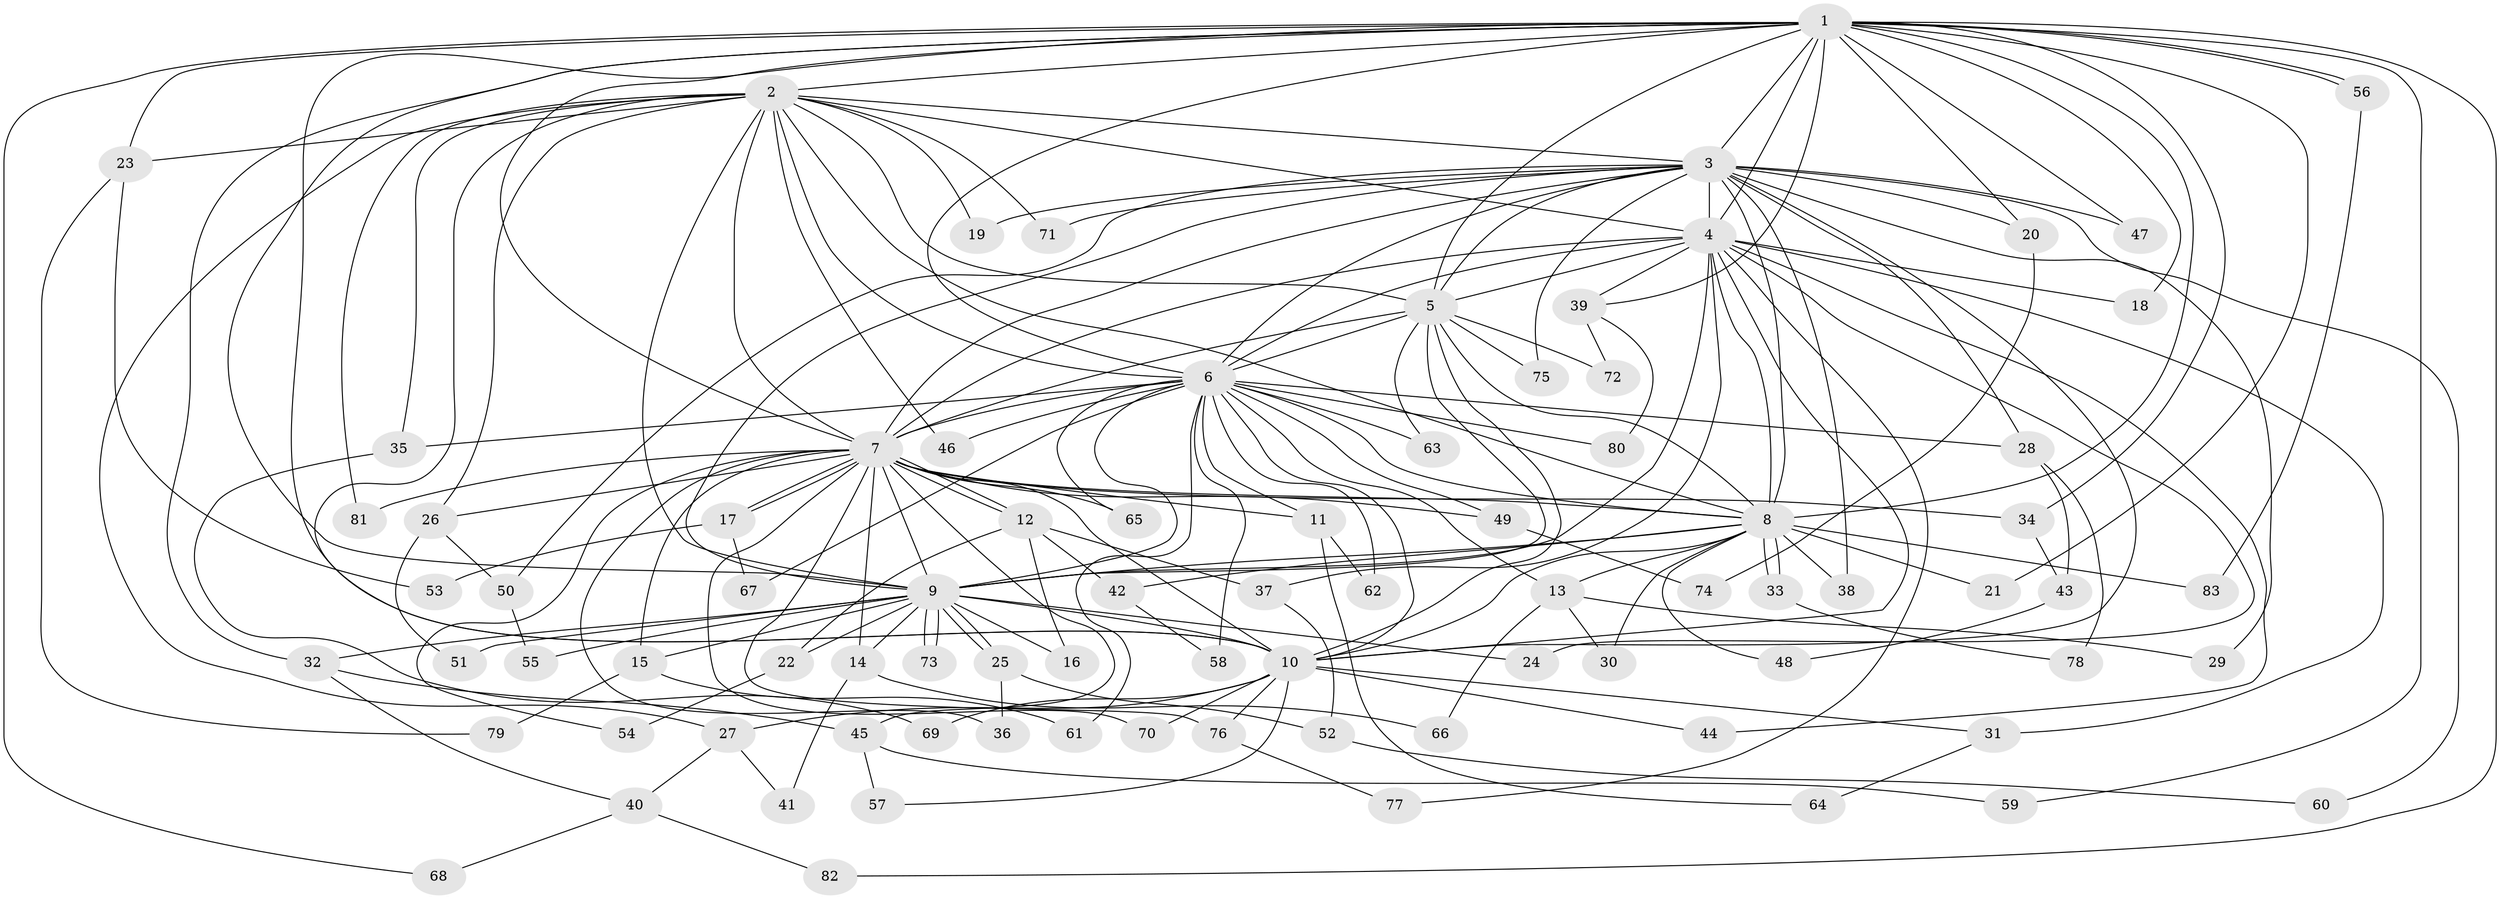 // Generated by graph-tools (version 1.1) at 2025/46/03/09/25 04:46:15]
// undirected, 83 vertices, 191 edges
graph export_dot {
graph [start="1"]
  node [color=gray90,style=filled];
  1;
  2;
  3;
  4;
  5;
  6;
  7;
  8;
  9;
  10;
  11;
  12;
  13;
  14;
  15;
  16;
  17;
  18;
  19;
  20;
  21;
  22;
  23;
  24;
  25;
  26;
  27;
  28;
  29;
  30;
  31;
  32;
  33;
  34;
  35;
  36;
  37;
  38;
  39;
  40;
  41;
  42;
  43;
  44;
  45;
  46;
  47;
  48;
  49;
  50;
  51;
  52;
  53;
  54;
  55;
  56;
  57;
  58;
  59;
  60;
  61;
  62;
  63;
  64;
  65;
  66;
  67;
  68;
  69;
  70;
  71;
  72;
  73;
  74;
  75;
  76;
  77;
  78;
  79;
  80;
  81;
  82;
  83;
  1 -- 2;
  1 -- 3;
  1 -- 4;
  1 -- 5;
  1 -- 6;
  1 -- 7;
  1 -- 8;
  1 -- 9;
  1 -- 10;
  1 -- 18;
  1 -- 20;
  1 -- 21;
  1 -- 23;
  1 -- 32;
  1 -- 34;
  1 -- 39;
  1 -- 47;
  1 -- 56;
  1 -- 56;
  1 -- 59;
  1 -- 68;
  1 -- 82;
  2 -- 3;
  2 -- 4;
  2 -- 5;
  2 -- 6;
  2 -- 7;
  2 -- 8;
  2 -- 9;
  2 -- 10;
  2 -- 19;
  2 -- 23;
  2 -- 26;
  2 -- 27;
  2 -- 35;
  2 -- 46;
  2 -- 71;
  2 -- 81;
  3 -- 4;
  3 -- 5;
  3 -- 6;
  3 -- 7;
  3 -- 8;
  3 -- 9;
  3 -- 10;
  3 -- 19;
  3 -- 20;
  3 -- 28;
  3 -- 29;
  3 -- 38;
  3 -- 47;
  3 -- 50;
  3 -- 60;
  3 -- 71;
  3 -- 75;
  4 -- 5;
  4 -- 6;
  4 -- 7;
  4 -- 8;
  4 -- 9;
  4 -- 10;
  4 -- 18;
  4 -- 24;
  4 -- 31;
  4 -- 37;
  4 -- 39;
  4 -- 44;
  4 -- 77;
  5 -- 6;
  5 -- 7;
  5 -- 8;
  5 -- 9;
  5 -- 10;
  5 -- 63;
  5 -- 72;
  5 -- 75;
  6 -- 7;
  6 -- 8;
  6 -- 9;
  6 -- 10;
  6 -- 11;
  6 -- 13;
  6 -- 28;
  6 -- 35;
  6 -- 46;
  6 -- 49;
  6 -- 58;
  6 -- 61;
  6 -- 62;
  6 -- 63;
  6 -- 65;
  6 -- 67;
  6 -- 80;
  7 -- 8;
  7 -- 9;
  7 -- 10;
  7 -- 11;
  7 -- 12;
  7 -- 12;
  7 -- 14;
  7 -- 15;
  7 -- 17;
  7 -- 17;
  7 -- 26;
  7 -- 34;
  7 -- 36;
  7 -- 45;
  7 -- 49;
  7 -- 54;
  7 -- 65;
  7 -- 70;
  7 -- 76;
  7 -- 81;
  8 -- 9;
  8 -- 10;
  8 -- 13;
  8 -- 21;
  8 -- 30;
  8 -- 33;
  8 -- 33;
  8 -- 38;
  8 -- 42;
  8 -- 48;
  8 -- 83;
  9 -- 10;
  9 -- 14;
  9 -- 15;
  9 -- 16;
  9 -- 22;
  9 -- 24;
  9 -- 25;
  9 -- 25;
  9 -- 32;
  9 -- 51;
  9 -- 55;
  9 -- 73;
  9 -- 73;
  10 -- 27;
  10 -- 31;
  10 -- 44;
  10 -- 57;
  10 -- 69;
  10 -- 70;
  10 -- 76;
  11 -- 62;
  11 -- 64;
  12 -- 16;
  12 -- 22;
  12 -- 37;
  12 -- 42;
  13 -- 29;
  13 -- 30;
  13 -- 66;
  14 -- 41;
  14 -- 66;
  15 -- 61;
  15 -- 79;
  17 -- 53;
  17 -- 67;
  20 -- 74;
  22 -- 54;
  23 -- 53;
  23 -- 79;
  25 -- 36;
  25 -- 52;
  26 -- 50;
  26 -- 51;
  27 -- 40;
  27 -- 41;
  28 -- 43;
  28 -- 78;
  31 -- 64;
  32 -- 40;
  32 -- 45;
  33 -- 78;
  34 -- 43;
  35 -- 69;
  37 -- 52;
  39 -- 72;
  39 -- 80;
  40 -- 68;
  40 -- 82;
  42 -- 58;
  43 -- 48;
  45 -- 57;
  45 -- 59;
  49 -- 74;
  50 -- 55;
  52 -- 60;
  56 -- 83;
  76 -- 77;
}
